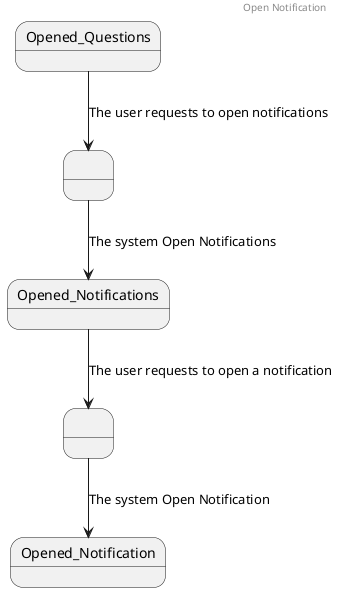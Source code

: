 @startuml

header Open Notification

state " " as s1
state " " as s2

Opened_Questions -down-> s1: The user requests to open notifications
s1 --> Opened_Notifications : The system Open Notifications

Opened_Notifications -down-> s2: The user requests to open a notification
s2 --> Opened_Notification : The system Open Notification

@enduml